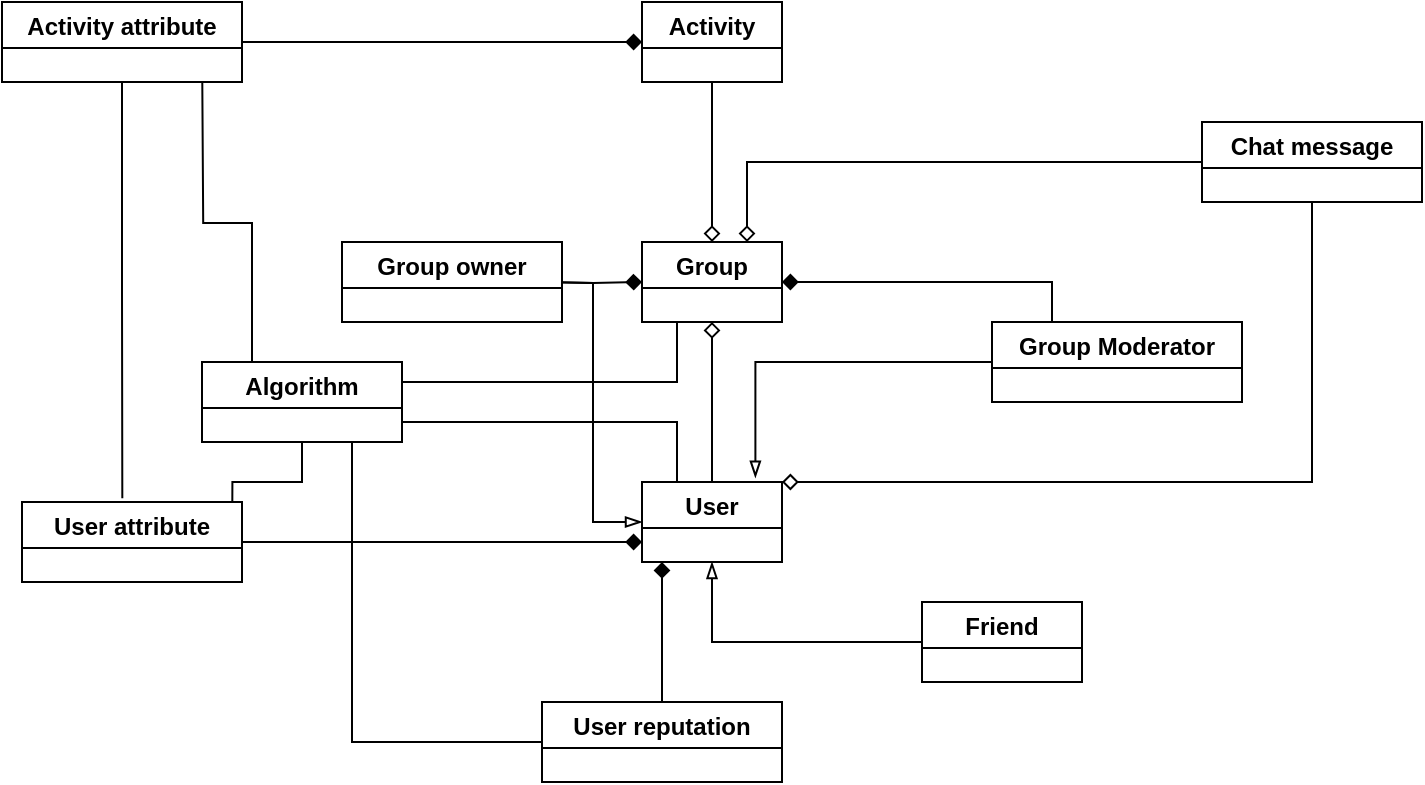 <mxfile version="17.2.3" type="device"><diagram id="tAaoQC7Ojdl23FYB575X" name="Page-1"><mxGraphModel dx="813" dy="435" grid="1" gridSize="10" guides="1" tooltips="1" connect="1" arrows="1" fold="1" page="1" pageScale="1" pageWidth="850" pageHeight="1100" math="0" shadow="0"><root><mxCell id="0"/><mxCell id="1" parent="0"/><mxCell id="4ZtZSdVwrYbLUYzwHJvo-12" style="edgeStyle=orthogonalEdgeStyle;rounded=0;orthogonalLoop=1;jettySize=auto;html=1;entryX=0.5;entryY=1;entryDx=0;entryDy=0;endArrow=diamond;endFill=0;" edge="1" parent="1" source="4ZtZSdVwrYbLUYzwHJvo-1" target="4ZtZSdVwrYbLUYzwHJvo-5"><mxGeometry relative="1" as="geometry"/></mxCell><mxCell id="4ZtZSdVwrYbLUYzwHJvo-1" value="User" style="swimlane;" vertex="1" parent="1"><mxGeometry x="340" y="290" width="70" height="40" as="geometry"/></mxCell><mxCell id="4ZtZSdVwrYbLUYzwHJvo-23" style="edgeStyle=orthogonalEdgeStyle;rounded=0;orthogonalLoop=1;jettySize=auto;html=1;entryX=0;entryY=0.75;entryDx=0;entryDy=0;endArrow=diamond;endFill=1;" edge="1" parent="1" source="4ZtZSdVwrYbLUYzwHJvo-2" target="4ZtZSdVwrYbLUYzwHJvo-1"><mxGeometry relative="1" as="geometry"/></mxCell><mxCell id="4ZtZSdVwrYbLUYzwHJvo-2" value="User attribute" style="swimlane;" vertex="1" parent="1"><mxGeometry x="30" y="300" width="110" height="40" as="geometry"/></mxCell><mxCell id="4ZtZSdVwrYbLUYzwHJvo-20" style="edgeStyle=orthogonalEdgeStyle;rounded=0;orthogonalLoop=1;jettySize=auto;html=1;endArrow=diamond;endFill=1;" edge="1" parent="1" source="4ZtZSdVwrYbLUYzwHJvo-3"><mxGeometry relative="1" as="geometry"><mxPoint x="350" y="330" as="targetPoint"/></mxGeometry></mxCell><mxCell id="4ZtZSdVwrYbLUYzwHJvo-3" value="User reputation" style="swimlane;" vertex="1" parent="1"><mxGeometry x="290" y="400" width="120" height="40" as="geometry"/></mxCell><mxCell id="4ZtZSdVwrYbLUYzwHJvo-13" style="edgeStyle=orthogonalEdgeStyle;rounded=0;orthogonalLoop=1;jettySize=auto;html=1;entryX=0;entryY=0.5;entryDx=0;entryDy=0;endArrow=diamond;endFill=1;" edge="1" parent="1" target="4ZtZSdVwrYbLUYzwHJvo-5"><mxGeometry relative="1" as="geometry"><mxPoint x="290" y="190" as="sourcePoint"/></mxGeometry></mxCell><mxCell id="4ZtZSdVwrYbLUYzwHJvo-16" style="edgeStyle=orthogonalEdgeStyle;rounded=0;orthogonalLoop=1;jettySize=auto;html=1;entryX=0;entryY=0.5;entryDx=0;entryDy=0;endArrow=blockThin;endFill=0;" edge="1" parent="1" target="4ZtZSdVwrYbLUYzwHJvo-1"><mxGeometry relative="1" as="geometry"><mxPoint x="290" y="190.029" as="sourcePoint"/></mxGeometry></mxCell><mxCell id="4ZtZSdVwrYbLUYzwHJvo-4" value="Group owner" style="swimlane;" vertex="1" parent="1"><mxGeometry x="190" y="170" width="110" height="40" as="geometry"/></mxCell><mxCell id="4ZtZSdVwrYbLUYzwHJvo-14" style="edgeStyle=orthogonalEdgeStyle;rounded=0;orthogonalLoop=1;jettySize=auto;html=1;endArrow=diamond;endFill=1;exitX=0.25;exitY=0;exitDx=0;exitDy=0;" edge="1" parent="1" source="4ZtZSdVwrYbLUYzwHJvo-9" target="4ZtZSdVwrYbLUYzwHJvo-5"><mxGeometry relative="1" as="geometry"><mxPoint x="470" y="190" as="sourcePoint"/><Array as="points"><mxPoint x="545" y="190"/></Array></mxGeometry></mxCell><mxCell id="4ZtZSdVwrYbLUYzwHJvo-5" value="Group" style="swimlane;" vertex="1" parent="1"><mxGeometry x="340" y="170" width="70" height="40" as="geometry"/></mxCell><mxCell id="4ZtZSdVwrYbLUYzwHJvo-24" style="edgeStyle=orthogonalEdgeStyle;rounded=0;orthogonalLoop=1;jettySize=auto;html=1;entryX=0.456;entryY=-0.046;entryDx=0;entryDy=0;entryPerimeter=0;endArrow=none;endFill=0;" edge="1" parent="1" source="4ZtZSdVwrYbLUYzwHJvo-6" target="4ZtZSdVwrYbLUYzwHJvo-2"><mxGeometry relative="1" as="geometry"/></mxCell><mxCell id="4ZtZSdVwrYbLUYzwHJvo-25" style="edgeStyle=orthogonalEdgeStyle;rounded=0;orthogonalLoop=1;jettySize=auto;html=1;entryX=0;entryY=0.5;entryDx=0;entryDy=0;endArrow=diamond;endFill=1;" edge="1" parent="1" source="4ZtZSdVwrYbLUYzwHJvo-6" target="4ZtZSdVwrYbLUYzwHJvo-8"><mxGeometry relative="1" as="geometry"/></mxCell><mxCell id="4ZtZSdVwrYbLUYzwHJvo-6" value="Activity attribute" style="swimlane;" vertex="1" parent="1"><mxGeometry x="20" y="50" width="120" height="40" as="geometry"><mxRectangle x="30" y="50" width="130" height="23" as="alternateBounds"/></mxGeometry></mxCell><mxCell id="4ZtZSdVwrYbLUYzwHJvo-18" style="edgeStyle=orthogonalEdgeStyle;rounded=0;orthogonalLoop=1;jettySize=auto;html=1;entryX=0.5;entryY=0;entryDx=0;entryDy=0;endArrow=diamond;endFill=0;" edge="1" parent="1" source="4ZtZSdVwrYbLUYzwHJvo-8" target="4ZtZSdVwrYbLUYzwHJvo-5"><mxGeometry relative="1" as="geometry"/></mxCell><mxCell id="4ZtZSdVwrYbLUYzwHJvo-8" value="Activity" style="swimlane;" vertex="1" parent="1"><mxGeometry x="340" y="50" width="70" height="40" as="geometry"/></mxCell><mxCell id="4ZtZSdVwrYbLUYzwHJvo-15" style="edgeStyle=orthogonalEdgeStyle;rounded=0;orthogonalLoop=1;jettySize=auto;html=1;endArrow=blockThin;endFill=0;entryX=0.81;entryY=-0.054;entryDx=0;entryDy=0;entryPerimeter=0;" edge="1" parent="1" source="4ZtZSdVwrYbLUYzwHJvo-9" target="4ZtZSdVwrYbLUYzwHJvo-1"><mxGeometry relative="1" as="geometry"><mxPoint x="570" y="310" as="targetPoint"/></mxGeometry></mxCell><mxCell id="4ZtZSdVwrYbLUYzwHJvo-9" value="Group Moderator" style="swimlane;" vertex="1" parent="1"><mxGeometry x="515" y="210" width="125" height="40" as="geometry"/></mxCell><mxCell id="4ZtZSdVwrYbLUYzwHJvo-22" style="edgeStyle=orthogonalEdgeStyle;rounded=0;orthogonalLoop=1;jettySize=auto;html=1;entryX=0.75;entryY=0;entryDx=0;entryDy=0;endArrow=diamond;endFill=0;" edge="1" parent="1" source="4ZtZSdVwrYbLUYzwHJvo-10" target="4ZtZSdVwrYbLUYzwHJvo-5"><mxGeometry relative="1" as="geometry"/></mxCell><mxCell id="4ZtZSdVwrYbLUYzwHJvo-26" style="edgeStyle=orthogonalEdgeStyle;rounded=0;orthogonalLoop=1;jettySize=auto;html=1;endArrow=diamond;endFill=0;entryX=1;entryY=0;entryDx=0;entryDy=0;" edge="1" parent="1" source="4ZtZSdVwrYbLUYzwHJvo-10" target="4ZtZSdVwrYbLUYzwHJvo-1"><mxGeometry relative="1" as="geometry"><mxPoint x="675" y="280" as="targetPoint"/><Array as="points"><mxPoint x="675" y="290"/></Array></mxGeometry></mxCell><mxCell id="4ZtZSdVwrYbLUYzwHJvo-10" value="Chat message" style="swimlane;" vertex="1" parent="1"><mxGeometry x="620" y="110" width="110" height="40" as="geometry"/></mxCell><mxCell id="4ZtZSdVwrYbLUYzwHJvo-17" style="edgeStyle=orthogonalEdgeStyle;rounded=0;orthogonalLoop=1;jettySize=auto;html=1;entryX=0.5;entryY=1;entryDx=0;entryDy=0;endArrow=blockThin;endFill=0;" edge="1" parent="1" source="4ZtZSdVwrYbLUYzwHJvo-11" target="4ZtZSdVwrYbLUYzwHJvo-1"><mxGeometry relative="1" as="geometry"/></mxCell><mxCell id="4ZtZSdVwrYbLUYzwHJvo-11" value="Friend" style="swimlane;" vertex="1" parent="1"><mxGeometry x="480" y="350" width="80" height="40" as="geometry"/></mxCell><mxCell id="4ZtZSdVwrYbLUYzwHJvo-33" style="edgeStyle=orthogonalEdgeStyle;rounded=0;orthogonalLoop=1;jettySize=auto;html=1;exitX=0.25;exitY=0;exitDx=0;exitDy=0;endArrow=none;endFill=0;" edge="1" parent="1" source="4ZtZSdVwrYbLUYzwHJvo-28"><mxGeometry relative="1" as="geometry"><mxPoint x="120.143" y="90" as="targetPoint"/></mxGeometry></mxCell><mxCell id="4ZtZSdVwrYbLUYzwHJvo-34" style="edgeStyle=orthogonalEdgeStyle;rounded=0;orthogonalLoop=1;jettySize=auto;html=1;exitX=1;exitY=0.75;exitDx=0;exitDy=0;entryX=0.25;entryY=0;entryDx=0;entryDy=0;endArrow=none;endFill=0;" edge="1" parent="1" source="4ZtZSdVwrYbLUYzwHJvo-28" target="4ZtZSdVwrYbLUYzwHJvo-1"><mxGeometry relative="1" as="geometry"/></mxCell><mxCell id="4ZtZSdVwrYbLUYzwHJvo-35" style="edgeStyle=orthogonalEdgeStyle;rounded=0;orthogonalLoop=1;jettySize=auto;html=1;exitX=1;exitY=0.25;exitDx=0;exitDy=0;entryX=0.25;entryY=1;entryDx=0;entryDy=0;endArrow=none;endFill=0;" edge="1" parent="1" source="4ZtZSdVwrYbLUYzwHJvo-28" target="4ZtZSdVwrYbLUYzwHJvo-5"><mxGeometry relative="1" as="geometry"/></mxCell><mxCell id="4ZtZSdVwrYbLUYzwHJvo-36" style="edgeStyle=orthogonalEdgeStyle;rounded=0;orthogonalLoop=1;jettySize=auto;html=1;exitX=0.75;exitY=1;exitDx=0;exitDy=0;entryX=0;entryY=0.5;entryDx=0;entryDy=0;endArrow=none;endFill=0;" edge="1" parent="1" source="4ZtZSdVwrYbLUYzwHJvo-28" target="4ZtZSdVwrYbLUYzwHJvo-3"><mxGeometry relative="1" as="geometry"/></mxCell><mxCell id="4ZtZSdVwrYbLUYzwHJvo-37" style="edgeStyle=orthogonalEdgeStyle;rounded=0;orthogonalLoop=1;jettySize=auto;html=1;entryX=0.956;entryY=0.011;entryDx=0;entryDy=0;entryPerimeter=0;endArrow=none;endFill=0;" edge="1" parent="1" source="4ZtZSdVwrYbLUYzwHJvo-28" target="4ZtZSdVwrYbLUYzwHJvo-2"><mxGeometry relative="1" as="geometry"/></mxCell><mxCell id="4ZtZSdVwrYbLUYzwHJvo-28" value="Algorithm" style="swimlane;" vertex="1" parent="1"><mxGeometry x="120" y="230" width="100" height="40" as="geometry"/></mxCell></root></mxGraphModel></diagram></mxfile>